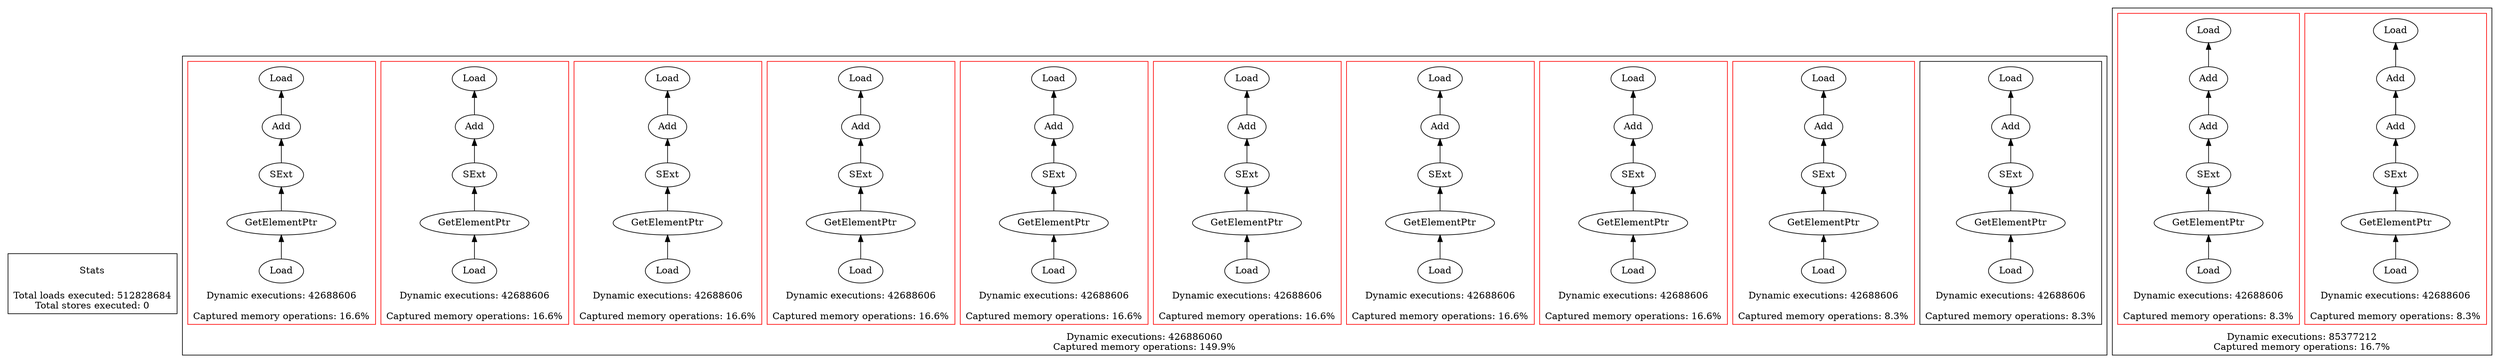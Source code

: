 strict digraph {
rankdir=BT
subgraph {
Stats [shape=plaintext]
cluster=true
label="Total loads executed: 512828684\nTotal stores executed: 0"
}
subgraph {
subgraph {
"0_0_34" [label="Add"]
"0_0_25" [label="Load"]
"0_0_34" -> "0_0_25"
"0_0_36" [label="GetElementPtr"]
"0_0_35" [label="SExt"]
"0_0_36" -> "0_0_35"
{
rank=min
"0_0_37" [label="Load"]
}
"0_0_37" -> "0_0_36"
"0_0_35" -> "0_0_34"
cluster=true
label="Dynamic executions: 42688606\n\nCaptured memory operations: 8.3%"
}
subgraph {
"0_1_44" [label="Add"]
"0_1_26" [label="Load"]
"0_1_44" -> "0_1_26"
"0_1_45" [label="SExt"]
"0_1_45" -> "0_1_44"
{
rank=min
"0_1_47" [label="Load"]
}
"0_1_46" [label="GetElementPtr"]
"0_1_47" -> "0_1_46"
"0_1_46" -> "0_1_45"
cluster=true
label="Dynamic executions: 42688606\n\nCaptured memory operations: 8.3%"
color=red
}
subgraph {
"0_2_54" [label="SExt"]
"0_2_38" [label="Add"]
"0_2_54" -> "0_2_38"
"0_2_37" [label="Load"]
"0_2_38" -> "0_2_37"
{
rank=min
"0_2_56" [label="Load"]
}
"0_2_55" [label="GetElementPtr"]
"0_2_56" -> "0_2_55"
"0_2_55" -> "0_2_54"
cluster=true
label="Dynamic executions: 42688606\n\nCaptured memory operations: 16.6%"
color=red
}
subgraph {
"0_3_65" [label="SExt"]
"0_3_48" [label="Add"]
"0_3_65" -> "0_3_48"
"0_3_66" [label="GetElementPtr"]
"0_3_66" -> "0_3_65"
{
rank=min
"0_3_67" [label="Load"]
}
"0_3_67" -> "0_3_66"
"0_3_47" [label="Load"]
"0_3_48" -> "0_3_47"
cluster=true
label="Dynamic executions: 42688606\n\nCaptured memory operations: 16.6%"
color=red
}
subgraph {
"0_4_43" [label="Add"]
"0_4_42" [label="Load"]
"0_4_43" -> "0_4_42"
"0_4_76" [label="SExt"]
"0_4_76" -> "0_4_43"
"0_4_77" [label="GetElementPtr"]
"0_4_77" -> "0_4_76"
{
rank=min
"0_4_78" [label="Load"]
}
"0_4_78" -> "0_4_77"
cluster=true
label="Dynamic executions: 42688606\n\nCaptured memory operations: 16.6%"
color=red
}
subgraph {
"0_5_88" [label="SExt"]
"0_5_53" [label="Add"]
"0_5_88" -> "0_5_53"
{
rank=min
"0_5_90" [label="Load"]
}
"0_5_89" [label="GetElementPtr"]
"0_5_90" -> "0_5_89"
"0_5_52" [label="Load"]
"0_5_53" -> "0_5_52"
"0_5_89" -> "0_5_88"
cluster=true
label="Dynamic executions: 42688606\n\nCaptured memory operations: 16.6%"
color=red
}
subgraph {
"0_6_101" [label="GetElementPtr"]
"0_6_100" [label="SExt"]
"0_6_101" -> "0_6_100"
"0_6_99" [label="Add"]
"0_6_37" [label="Load"]
"0_6_99" -> "0_6_37"
"0_6_100" -> "0_6_99"
{
rank=min
"0_6_102" [label="Load"]
}
"0_6_102" -> "0_6_101"
cluster=true
label="Dynamic executions: 42688606\n\nCaptured memory operations: 16.6%"
color=red
}
subgraph {
"0_7_113" [label="GetElementPtr"]
"0_7_112" [label="SExt"]
"0_7_113" -> "0_7_112"
"0_7_111" [label="Add"]
"0_7_47" [label="Load"]
"0_7_111" -> "0_7_47"
"0_7_112" -> "0_7_111"
{
rank=min
"0_7_114" [label="Load"]
}
"0_7_114" -> "0_7_113"
cluster=true
label="Dynamic executions: 42688606\n\nCaptured memory operations: 16.6%"
color=red
}
subgraph {
"0_8_123" [label="Add"]
"0_8_42" [label="Load"]
"0_8_123" -> "0_8_42"
"0_8_124" [label="SExt"]
"0_8_124" -> "0_8_123"
"0_8_125" [label="GetElementPtr"]
"0_8_125" -> "0_8_124"
{
rank=min
"0_8_126" [label="Load"]
}
"0_8_126" -> "0_8_125"
cluster=true
label="Dynamic executions: 42688606\n\nCaptured memory operations: 16.6%"
color=red
}
subgraph {
"0_9_137" [label="GetElementPtr"]
"0_9_136" [label="SExt"]
"0_9_137" -> "0_9_136"
{
rank=min
"0_9_138" [label="Load"]
}
"0_9_138" -> "0_9_137"
"0_9_135" [label="Add"]
"0_9_136" -> "0_9_135"
"0_9_52" [label="Load"]
"0_9_135" -> "0_9_52"
cluster=true
label="Dynamic executions: 42688606\n\nCaptured memory operations: 16.6%"
color=red
}
cluster=true
label="Dynamic executions: 426886060\nCaptured memory operations: 149.9%"
}
subgraph {
subgraph {
"1_0_34" [label="Add"]
"1_0_25" [label="Load"]
"1_0_34" -> "1_0_25"
"1_0_41" [label="GetElementPtr"]
"1_0_40" [label="SExt"]
"1_0_41" -> "1_0_40"
"1_0_39" [label="Add"]
"1_0_39" -> "1_0_34"
"1_0_40" -> "1_0_39"
{
rank=min
"1_0_42" [label="Load"]
}
"1_0_42" -> "1_0_41"
cluster=true
label="Dynamic executions: 42688606\n\nCaptured memory operations: 8.3%"
color=red
}
subgraph {
"1_1_44" [label="Add"]
"1_1_26" [label="Load"]
"1_1_44" -> "1_1_26"
"1_1_49" [label="Add"]
"1_1_49" -> "1_1_44"
"1_1_51" [label="GetElementPtr"]
"1_1_50" [label="SExt"]
"1_1_51" -> "1_1_50"
"1_1_50" -> "1_1_49"
{
rank=min
"1_1_52" [label="Load"]
}
"1_1_52" -> "1_1_51"
cluster=true
label="Dynamic executions: 42688606\n\nCaptured memory operations: 8.3%"
color=red
}
cluster=true
label="Dynamic executions: 85377212\nCaptured memory operations: 16.7%"
}
}
